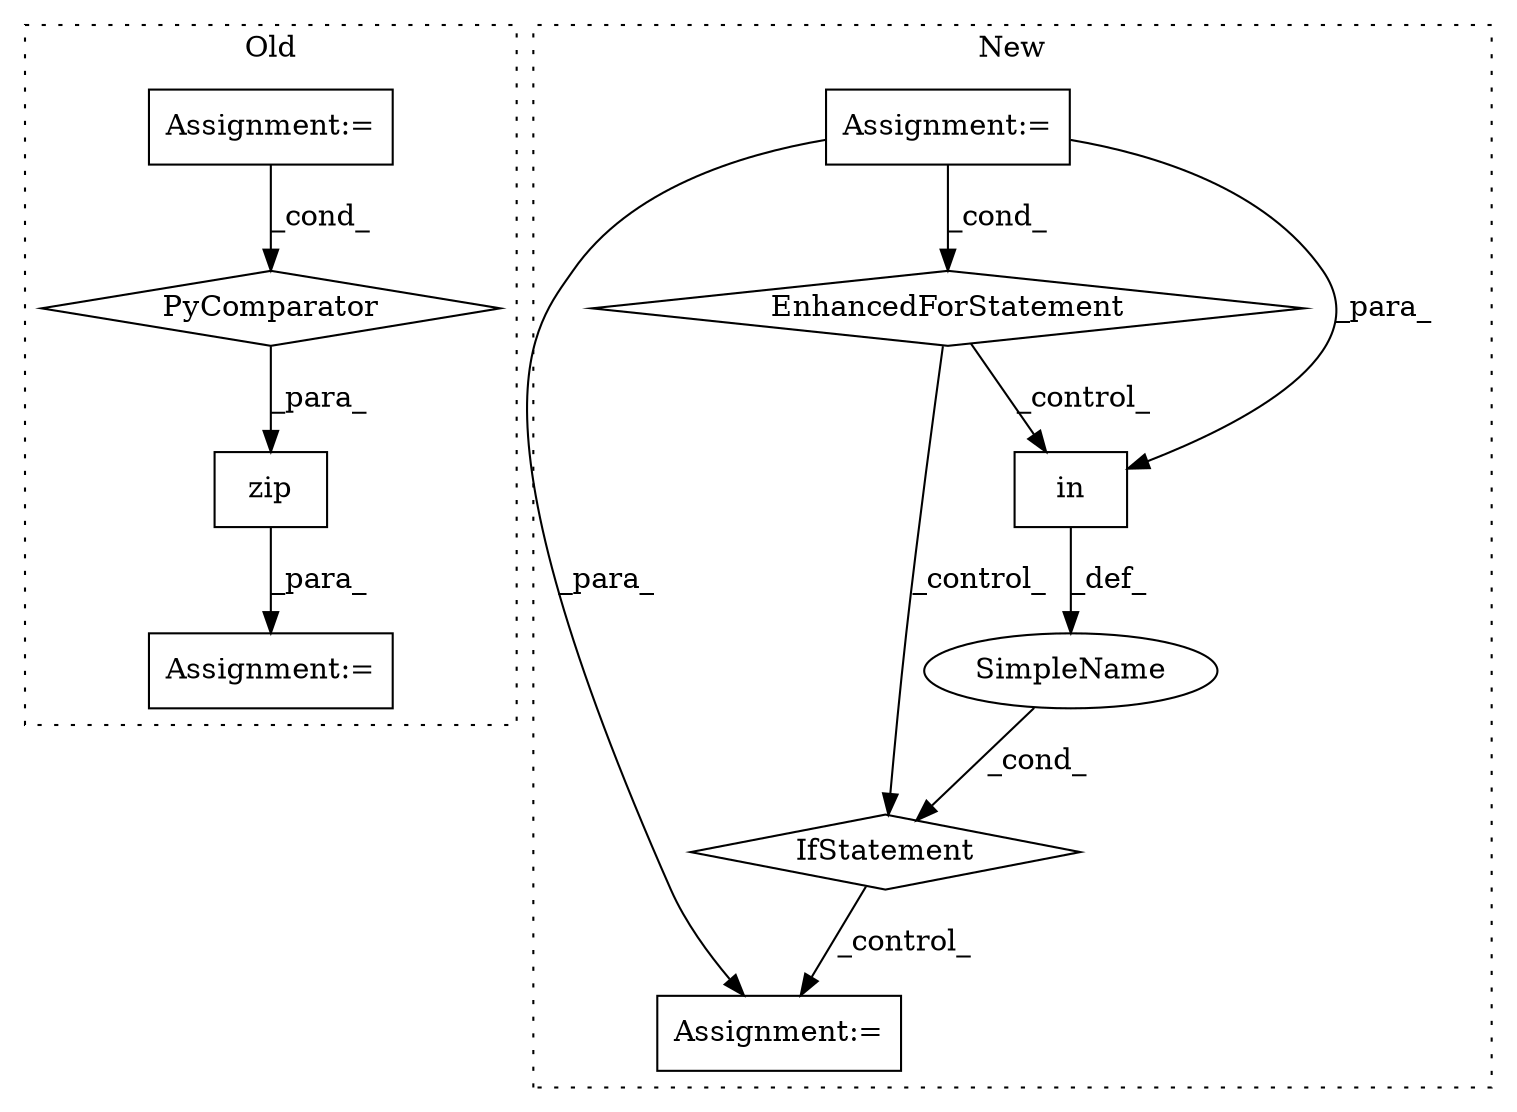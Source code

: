 digraph G {
subgraph cluster0 {
1 [label="zip" a="32" s="11616,11636" l="4,1" shape="box"];
6 [label="Assignment:=" a="7" s="11525" l="14" shape="box"];
9 [label="PyComparator" a="113" s="11460" l="39" shape="diamond"];
10 [label="Assignment:=" a="7" s="11460" l="39" shape="box"];
label = "Old";
style="dotted";
}
subgraph cluster1 {
2 [label="in" a="105" s="11095" l="32" shape="box"];
3 [label="IfStatement" a="25" s="11083,11127" l="12,2" shape="diamond"];
4 [label="Assignment:=" a="7" s="11208" l="2" shape="box"];
5 [label="SimpleName" a="42" s="" l="" shape="ellipse"];
7 [label="EnhancedForStatement" a="70" s="10983,11071" l="57,2" shape="diamond"];
8 [label="Assignment:=" a="7" s="10983,11071" l="57,2" shape="box"];
label = "New";
style="dotted";
}
1 -> 6 [label="_para_"];
2 -> 5 [label="_def_"];
3 -> 4 [label="_control_"];
5 -> 3 [label="_cond_"];
7 -> 3 [label="_control_"];
7 -> 2 [label="_control_"];
8 -> 7 [label="_cond_"];
8 -> 4 [label="_para_"];
8 -> 2 [label="_para_"];
9 -> 1 [label="_para_"];
10 -> 9 [label="_cond_"];
}
